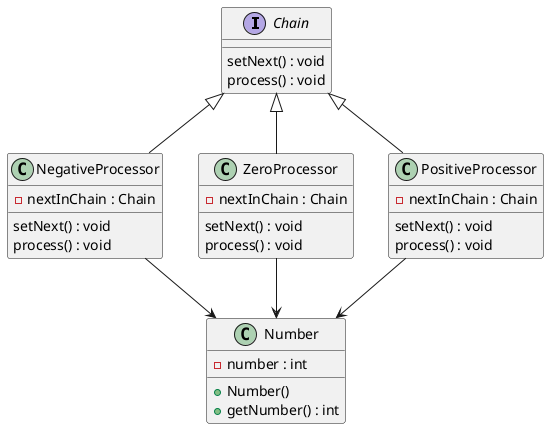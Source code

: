 @startuml

interface Chain {
  setNext() : void
  process() : void
}

class Number {
  -number : int
  +Number()
  +getNumber() : int
}

class NegativeProcessor {
  -nextInChain : Chain
  setNext() : void
  process() : void
}

class ZeroProcessor {
  -nextInChain : Chain
  setNext() : void
  process() : void
}

class PositiveProcessor {
  -nextInChain : Chain
  setNext() : void
  process() : void
}

NegativeProcessor -up-|> Chain
ZeroProcessor -up-|> Chain
PositiveProcessor -up-|> Chain
NegativeProcessor -down-> Number
ZeroProcessor -down-> Number
PositiveProcessor -down-> Number

@enduml